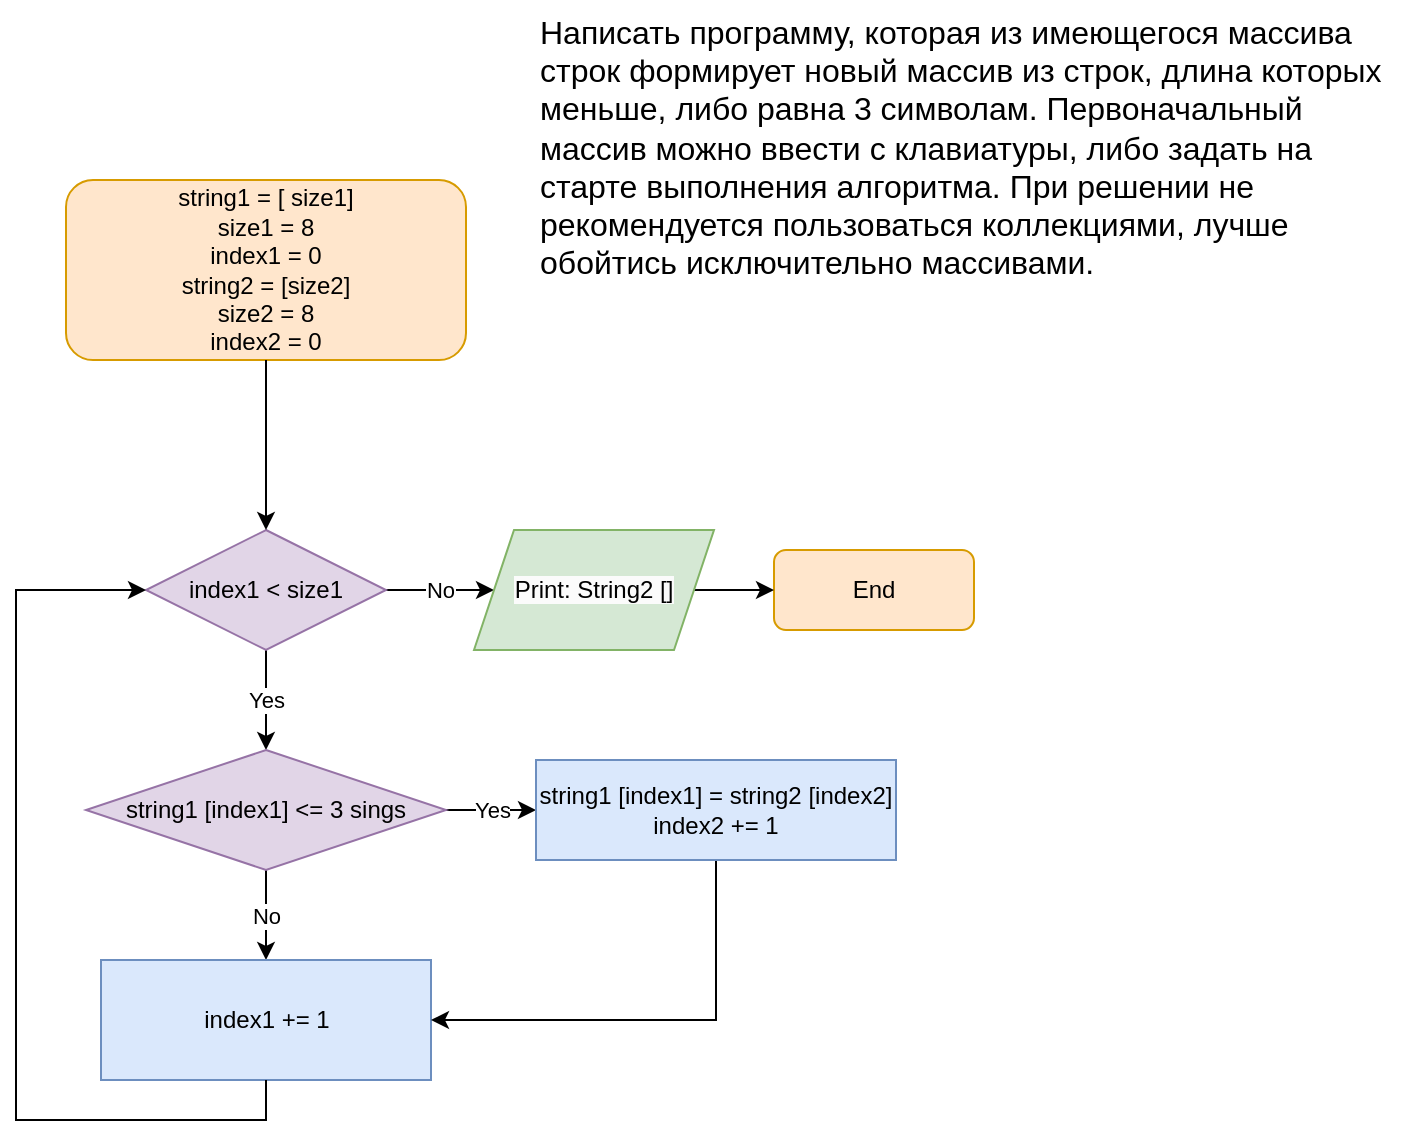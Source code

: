 <mxfile version="21.2.1" type="device">
  <diagram id="C5RBs43oDa-KdzZeNtuy" name="задача1">
    <mxGraphModel dx="954" dy="636" grid="1" gridSize="10" guides="1" tooltips="1" connect="1" arrows="1" fold="1" page="1" pageScale="1" pageWidth="827" pageHeight="1169" math="0" shadow="0">
      <root>
        <mxCell id="WIyWlLk6GJQsqaUBKTNV-0" />
        <mxCell id="WIyWlLk6GJQsqaUBKTNV-1" parent="WIyWlLk6GJQsqaUBKTNV-0" />
        <mxCell id="_RK2EWtneHPLezMLeyEM-6" value="string1 = [ size1]&lt;br&gt;size1 = 8&lt;br&gt;index1 = 0&lt;br&gt;string2 = [size2]&lt;br&gt;size2 = 8&lt;br&gt;index2 = 0" style="rounded=1;whiteSpace=wrap;html=1;fontSize=12;glass=0;strokeWidth=1;shadow=0;fillColor=#ffe6cc;strokeColor=#d79b00;" parent="WIyWlLk6GJQsqaUBKTNV-1" vertex="1">
          <mxGeometry x="85" y="110" width="200" height="90" as="geometry" />
        </mxCell>
        <mxCell id="_RK2EWtneHPLezMLeyEM-7" value="End" style="rounded=1;whiteSpace=wrap;html=1;fontSize=12;glass=0;strokeWidth=1;shadow=0;fillColor=#ffe6cc;strokeColor=#d79b00;" parent="WIyWlLk6GJQsqaUBKTNV-1" vertex="1">
          <mxGeometry x="439" y="295" width="100" height="40" as="geometry" />
        </mxCell>
        <mxCell id="_RK2EWtneHPLezMLeyEM-9" value="Yes" style="edgeStyle=orthogonalEdgeStyle;rounded=0;orthogonalLoop=1;jettySize=auto;html=1;entryX=0.5;entryY=0;entryDx=0;entryDy=0;" parent="WIyWlLk6GJQsqaUBKTNV-1" source="_RK2EWtneHPLezMLeyEM-12" target="_RK2EWtneHPLezMLeyEM-18" edge="1">
          <mxGeometry relative="1" as="geometry">
            <mxPoint x="170" y="445" as="targetPoint" />
          </mxGeometry>
        </mxCell>
        <mxCell id="qndTeGpg98Zbxj-Fqmdq-5" value="No" style="edgeStyle=orthogonalEdgeStyle;rounded=0;orthogonalLoop=1;jettySize=auto;html=1;entryX=0;entryY=0.5;entryDx=0;entryDy=0;" edge="1" parent="WIyWlLk6GJQsqaUBKTNV-1" source="_RK2EWtneHPLezMLeyEM-12" target="_RK2EWtneHPLezMLeyEM-24">
          <mxGeometry relative="1" as="geometry">
            <mxPoint x="285" y="315" as="targetPoint" />
          </mxGeometry>
        </mxCell>
        <mxCell id="_RK2EWtneHPLezMLeyEM-12" value="&lt;span style=&quot;color: rgb(0, 0, 0); font-family: Helvetica; font-size: 12px; font-style: normal; font-variant-ligatures: normal; font-variant-caps: normal; font-weight: 400; letter-spacing: normal; orphans: 2; text-align: center; text-indent: 0px; text-transform: none; widows: 2; word-spacing: 0px; -webkit-text-stroke-width: 0px; text-decoration-thickness: initial; text-decoration-style: initial; text-decoration-color: initial; float: none; display: inline !important;&quot;&gt;index1 &amp;lt; size1&lt;/span&gt;" style="rhombus;whiteSpace=wrap;html=1;fillColor=#e1d5e7;strokeColor=#9673a6;" parent="WIyWlLk6GJQsqaUBKTNV-1" vertex="1">
          <mxGeometry x="125" y="285" width="120" height="60" as="geometry" />
        </mxCell>
        <mxCell id="_RK2EWtneHPLezMLeyEM-17" value="" style="edgeStyle=orthogonalEdgeStyle;rounded=0;orthogonalLoop=1;jettySize=auto;html=1;entryX=0.5;entryY=0;entryDx=0;entryDy=0;exitX=0.5;exitY=1;exitDx=0;exitDy=0;" parent="WIyWlLk6GJQsqaUBKTNV-1" source="_RK2EWtneHPLezMLeyEM-6" target="_RK2EWtneHPLezMLeyEM-12" edge="1">
          <mxGeometry relative="1" as="geometry">
            <mxPoint x="180" y="355" as="sourcePoint" />
            <mxPoint x="180" y="445" as="targetPoint" />
            <Array as="points">
              <mxPoint x="185" y="240" />
              <mxPoint x="185" y="240" />
            </Array>
          </mxGeometry>
        </mxCell>
        <mxCell id="_RK2EWtneHPLezMLeyEM-29" value="Yes" style="edgeStyle=orthogonalEdgeStyle;rounded=0;orthogonalLoop=1;jettySize=auto;html=1;" parent="WIyWlLk6GJQsqaUBKTNV-1" source="_RK2EWtneHPLezMLeyEM-18" target="_RK2EWtneHPLezMLeyEM-28" edge="1">
          <mxGeometry relative="1" as="geometry" />
        </mxCell>
        <mxCell id="_RK2EWtneHPLezMLeyEM-31" value="No" style="edgeStyle=orthogonalEdgeStyle;rounded=0;orthogonalLoop=1;jettySize=auto;html=1;entryX=0.5;entryY=0;entryDx=0;entryDy=0;" parent="WIyWlLk6GJQsqaUBKTNV-1" source="_RK2EWtneHPLezMLeyEM-18" target="_RK2EWtneHPLezMLeyEM-20" edge="1">
          <mxGeometry relative="1" as="geometry">
            <mxPoint x="185" y="495" as="targetPoint" />
          </mxGeometry>
        </mxCell>
        <mxCell id="_RK2EWtneHPLezMLeyEM-18" value="string1 [index1] &amp;lt;= 3 sings" style="rhombus;whiteSpace=wrap;html=1;fillColor=#e1d5e7;strokeColor=#9673a6;" parent="WIyWlLk6GJQsqaUBKTNV-1" vertex="1">
          <mxGeometry x="95" y="395" width="180" height="60" as="geometry" />
        </mxCell>
        <mxCell id="_RK2EWtneHPLezMLeyEM-20" value="index1 += 1" style="rounded=0;whiteSpace=wrap;html=1;labelBackgroundColor=none;fillColor=#dae8fc;strokeColor=#6c8ebf;" parent="WIyWlLk6GJQsqaUBKTNV-1" vertex="1">
          <mxGeometry x="102.5" y="500" width="165" height="60" as="geometry" />
        </mxCell>
        <mxCell id="qndTeGpg98Zbxj-Fqmdq-19" value="" style="edgeStyle=orthogonalEdgeStyle;rounded=0;orthogonalLoop=1;jettySize=auto;html=1;" edge="1" parent="WIyWlLk6GJQsqaUBKTNV-1" source="_RK2EWtneHPLezMLeyEM-24" target="_RK2EWtneHPLezMLeyEM-7">
          <mxGeometry relative="1" as="geometry" />
        </mxCell>
        <mxCell id="_RK2EWtneHPLezMLeyEM-24" value="&lt;span style=&quot;color: rgb(0, 0, 0); font-family: Helvetica; font-size: 12px; font-style: normal; font-variant-ligatures: normal; font-variant-caps: normal; font-weight: 400; letter-spacing: normal; orphans: 2; text-align: center; text-indent: 0px; text-transform: none; widows: 2; word-spacing: 0px; -webkit-text-stroke-width: 0px; background-color: rgb(251, 251, 251); text-decoration-thickness: initial; text-decoration-style: initial; text-decoration-color: initial; float: none; display: inline !important;&quot;&gt;Print: String2 []&lt;/span&gt;" style="shape=parallelogram;perimeter=parallelogramPerimeter;whiteSpace=wrap;html=1;fixedSize=1;fillColor=#d5e8d4;strokeColor=#82b366;" parent="WIyWlLk6GJQsqaUBKTNV-1" vertex="1">
          <mxGeometry x="289" y="285" width="120" height="60" as="geometry" />
        </mxCell>
        <mxCell id="qndTeGpg98Zbxj-Fqmdq-0" style="edgeStyle=orthogonalEdgeStyle;rounded=0;orthogonalLoop=1;jettySize=auto;html=1;exitX=0.5;exitY=1;exitDx=0;exitDy=0;entryX=1;entryY=0.5;entryDx=0;entryDy=0;" edge="1" parent="WIyWlLk6GJQsqaUBKTNV-1" source="_RK2EWtneHPLezMLeyEM-28" target="_RK2EWtneHPLezMLeyEM-20">
          <mxGeometry relative="1" as="geometry" />
        </mxCell>
        <mxCell id="_RK2EWtneHPLezMLeyEM-28" value="string1 [index1] = string2 [index2]&lt;br style=&quot;border-color: var(--border-color);&quot;&gt;index2 += 1" style="rounded=0;whiteSpace=wrap;html=1;labelBackgroundColor=none;fillColor=#dae8fc;strokeColor=#6c8ebf;" parent="WIyWlLk6GJQsqaUBKTNV-1" vertex="1">
          <mxGeometry x="320" y="400" width="180" height="50" as="geometry" />
        </mxCell>
        <mxCell id="_RK2EWtneHPLezMLeyEM-37" style="edgeStyle=orthogonalEdgeStyle;rounded=0;orthogonalLoop=1;jettySize=auto;html=1;entryX=0;entryY=0.5;entryDx=0;entryDy=0;" parent="WIyWlLk6GJQsqaUBKTNV-1" source="_RK2EWtneHPLezMLeyEM-20" target="_RK2EWtneHPLezMLeyEM-12" edge="1">
          <mxGeometry relative="1" as="geometry">
            <Array as="points">
              <mxPoint x="185" y="580" />
              <mxPoint x="60" y="580" />
              <mxPoint x="60" y="315" />
            </Array>
          </mxGeometry>
        </mxCell>
        <mxCell id="BQBerQi_oLMCl0eQbClX-0" value="Написать программу, которая из имеющегося массива строк формирует новый массив из строк, длина которых меньше, либо равна 3 символам. Первоначальный массив можно ввести с клавиатуры, либо задать на старте выполнения алгоритма. При решении не рекомендуется пользоваться коллекциями, лучше обойтись исключительно массивами." style="text;whiteSpace=wrap;html=1;fontSize=16;" parent="WIyWlLk6GJQsqaUBKTNV-1" vertex="1">
          <mxGeometry x="320" y="20" width="440" height="40" as="geometry" />
        </mxCell>
      </root>
    </mxGraphModel>
  </diagram>
</mxfile>
